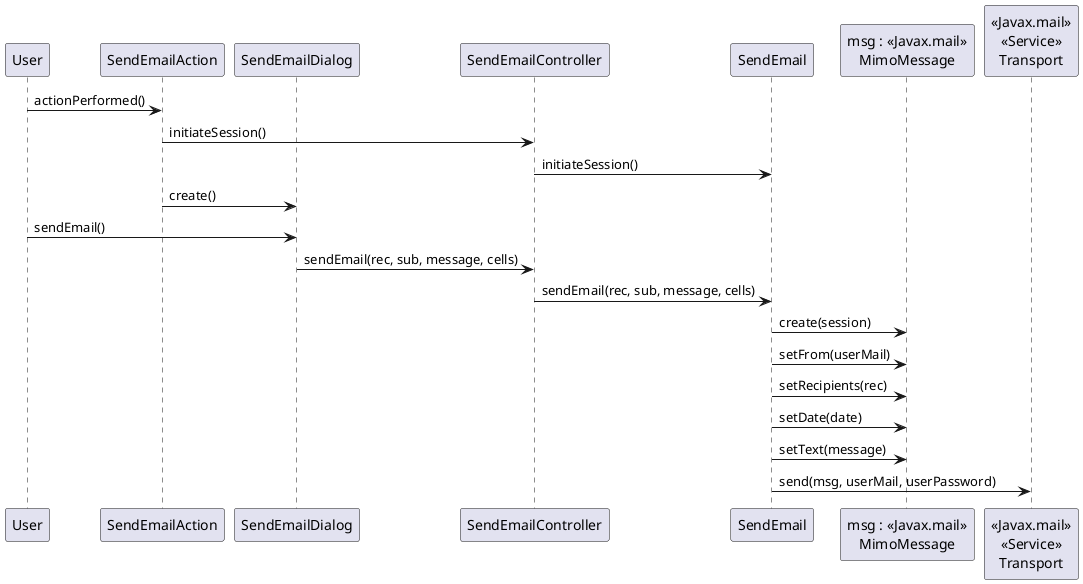 @startuml doc-files/sequence_diagram.png
participant User as usr
participant "SendEmailAction" as sea
participant "SendEmailDialog" as sed
participant "SendEmailController" as emc
participant "SendEmail" as em
participant "msg : <<Javax.mail>>\nMimoMessage" as mm
participant "<<Javax.mail>>\n<<Service>>\nTransport" as tra
usr -> sea : actionPerformed()
sea -> emc : initiateSession()
emc -> em : initiateSession()
sea -> sed : create()
usr -> sed : sendEmail()
sed -> emc : sendEmail(rec, sub, message, cells)
emc -> em : sendEmail(rec, sub, message, cells)
em -> mm : create(session)
em -> mm : setFrom(userMail)
em -> mm : setRecipients(rec)
em -> mm : setDate(date)
em -> mm : setText(message)
em -> tra : send(msg, userMail, userPassword)
@enduml